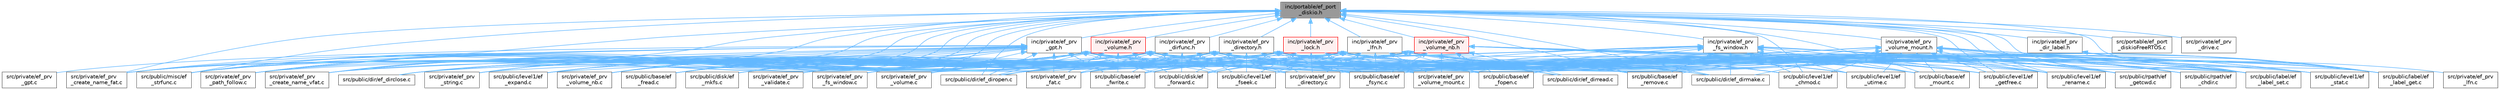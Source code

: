 digraph "inc/portable/ef_port_diskio.h"
{
 // LATEX_PDF_SIZE
  bgcolor="transparent";
  edge [fontname=Helvetica,fontsize=10,labelfontname=Helvetica,labelfontsize=10];
  node [fontname=Helvetica,fontsize=10,shape=box,height=0.2,width=0.4];
  Node1 [id="Node000001",label="inc/portable/ef_port\l_diskio.h",height=0.2,width=0.4,color="gray40", fillcolor="grey60", style="filled", fontcolor="black",tooltip="Header file for Low level disk interface."];
  Node1 -> Node2 [id="edge1_Node000001_Node000002",dir="back",color="steelblue1",style="solid",tooltip=" "];
  Node2 [id="Node000002",label="inc/private/ef_prv\l_dir_label.h",height=0.2,width=0.4,color="grey40", fillcolor="white", style="filled",URL="$ef__prv__dir__label_8h.html",tooltip="Private Header file for FAT directory functions."];
  Node2 -> Node3 [id="edge2_Node000002_Node000003",dir="back",color="steelblue1",style="solid",tooltip=" "];
  Node3 [id="Node000003",label="src/public/label/ef\l_label_get.c",height=0.2,width=0.4,color="grey40", fillcolor="white", style="filled",URL="$ef__label__get_8c.html",tooltip="Get Volume Label."];
  Node2 -> Node4 [id="edge3_Node000002_Node000004",dir="back",color="steelblue1",style="solid",tooltip=" "];
  Node4 [id="Node000004",label="src/public/label/ef\l_label_set.c",height=0.2,width=0.4,color="grey40", fillcolor="white", style="filled",URL="$ef__label__set_8c.html",tooltip="Set Volume Label."];
  Node1 -> Node5 [id="edge4_Node000001_Node000005",dir="back",color="steelblue1",style="solid",tooltip=" "];
  Node5 [id="Node000005",label="inc/private/ef_prv\l_directory.h",height=0.2,width=0.4,color="grey40", fillcolor="white", style="filled",URL="$ef__prv__directory_8h.html",tooltip="Private Header file for directory handling."];
  Node5 -> Node6 [id="edge5_Node000005_Node000006",dir="back",color="steelblue1",style="solid",tooltip=" "];
  Node6 [id="Node000006",label="src/private/ef_prv\l_create_name_fat.c",height=0.2,width=0.4,color="grey40", fillcolor="white", style="filled",URL="$ef__prv__create__name__fat_8c.html",tooltip="Code file for functions."];
  Node5 -> Node7 [id="edge6_Node000005_Node000007",dir="back",color="steelblue1",style="solid",tooltip=" "];
  Node7 [id="Node000007",label="src/private/ef_prv\l_create_name_vfat.c",height=0.2,width=0.4,color="grey40", fillcolor="white", style="filled",URL="$ef__prv__create__name__vfat_8c.html",tooltip="Code file for functions."];
  Node5 -> Node8 [id="edge7_Node000005_Node000008",dir="back",color="steelblue1",style="solid",tooltip=" "];
  Node8 [id="Node000008",label="src/private/ef_prv\l_directory.c",height=0.2,width=0.4,color="grey40", fillcolor="white", style="filled",URL="$ef__prv__directory_8c.html",tooltip="Code file for directory handling."];
  Node5 -> Node9 [id="edge8_Node000005_Node000009",dir="back",color="steelblue1",style="solid",tooltip=" "];
  Node9 [id="Node000009",label="src/private/ef_prv\l_fat.c",height=0.2,width=0.4,color="grey40", fillcolor="white", style="filled",URL="$ef__prv__fat_8c.html",tooltip="Code file for FAT functions."];
  Node5 -> Node10 [id="edge9_Node000005_Node000010",dir="back",color="steelblue1",style="solid",tooltip=" "];
  Node10 [id="Node000010",label="src/private/ef_prv\l_fs_window.c",height=0.2,width=0.4,color="grey40", fillcolor="white", style="filled",URL="$ef__prv__fs__window_8c.html",tooltip="FS window load or Store."];
  Node5 -> Node11 [id="edge10_Node000005_Node000011",dir="back",color="steelblue1",style="solid",tooltip=" "];
  Node11 [id="Node000011",label="src/private/ef_prv\l_path_follow.c",height=0.2,width=0.4,color="grey40", fillcolor="white", style="filled",URL="$ef__prv__path__follow_8c.html",tooltip="Code file for functions."];
  Node5 -> Node12 [id="edge11_Node000005_Node000012",dir="back",color="steelblue1",style="solid",tooltip=" "];
  Node12 [id="Node000012",label="src/private/ef_prv\l_string.c",height=0.2,width=0.4,color="grey40", fillcolor="white", style="filled",URL="$ef__prv__string_8c.html",tooltip="String functions."];
  Node5 -> Node13 [id="edge12_Node000005_Node000013",dir="back",color="steelblue1",style="solid",tooltip=" "];
  Node13 [id="Node000013",label="src/private/ef_prv\l_validate.c",height=0.2,width=0.4,color="grey40", fillcolor="white", style="filled",URL="$ef__prv__validate_8c.html",tooltip="Check if the file/directory object is valid and lock the filesystem if it is valid."];
  Node5 -> Node14 [id="edge13_Node000005_Node000014",dir="back",color="steelblue1",style="solid",tooltip=" "];
  Node14 [id="Node000014",label="src/private/ef_prv\l_volume.c",height=0.2,width=0.4,color="grey40", fillcolor="white", style="filled",URL="$ef__prv__volume_8c.html",tooltip="Private volume access variables and functions."];
  Node5 -> Node15 [id="edge14_Node000005_Node000015",dir="back",color="steelblue1",style="solid",tooltip=" "];
  Node15 [id="Node000015",label="src/private/ef_prv\l_volume_mount.c",height=0.2,width=0.4,color="grey40", fillcolor="white", style="filled",URL="$ef__prv__volume__mount_8c.html",tooltip="Private volume mounting functions."];
  Node5 -> Node16 [id="edge15_Node000005_Node000016",dir="back",color="steelblue1",style="solid",tooltip=" "];
  Node16 [id="Node000016",label="src/private/ef_prv\l_volume_nb.c",height=0.2,width=0.4,color="grey40", fillcolor="white", style="filled",URL="$ef__prv__volume__nb_8c.html",tooltip="Private volume number management."];
  Node5 -> Node17 [id="edge16_Node000005_Node000017",dir="back",color="steelblue1",style="solid",tooltip=" "];
  Node17 [id="Node000017",label="src/public/base/ef\l_fopen.c",height=0.2,width=0.4,color="grey40", fillcolor="white", style="filled",URL="$ef__fopen_8c.html",tooltip="Open or Create a File."];
  Node5 -> Node18 [id="edge17_Node000005_Node000018",dir="back",color="steelblue1",style="solid",tooltip=" "];
  Node18 [id="Node000018",label="src/public/base/ef\l_fread.c",height=0.2,width=0.4,color="grey40", fillcolor="white", style="filled",URL="$ef__fread_8c.html",tooltip="Read File."];
  Node5 -> Node19 [id="edge18_Node000005_Node000019",dir="back",color="steelblue1",style="solid",tooltip=" "];
  Node19 [id="Node000019",label="src/public/base/ef\l_fsync.c",height=0.2,width=0.4,color="grey40", fillcolor="white", style="filled",URL="$ef__fsync_8c.html",tooltip="Synchronize the File."];
  Node5 -> Node20 [id="edge19_Node000005_Node000020",dir="back",color="steelblue1",style="solid",tooltip=" "];
  Node20 [id="Node000020",label="src/public/base/ef\l_fwrite.c",height=0.2,width=0.4,color="grey40", fillcolor="white", style="filled",URL="$ef__fwrite_8c.html",tooltip="Write File."];
  Node5 -> Node21 [id="edge20_Node000005_Node000021",dir="back",color="steelblue1",style="solid",tooltip=" "];
  Node21 [id="Node000021",label="src/public/base/ef\l_mount.c",height=0.2,width=0.4,color="grey40", fillcolor="white", style="filled",URL="$ef__mount_8c.html",tooltip="Mount/Unmount a Logical Drive."];
  Node5 -> Node22 [id="edge21_Node000005_Node000022",dir="back",color="steelblue1",style="solid",tooltip=" "];
  Node22 [id="Node000022",label="src/public/base/ef\l_remove.c",height=0.2,width=0.4,color="grey40", fillcolor="white", style="filled",URL="$ef__remove_8c.html",tooltip="Delete a File/Directory."];
  Node5 -> Node23 [id="edge22_Node000005_Node000023",dir="back",color="steelblue1",style="solid",tooltip=" "];
  Node23 [id="Node000023",label="src/public/dir/ef_dirclose.c",height=0.2,width=0.4,color="grey40", fillcolor="white", style="filled",URL="$ef__dirclose_8c.html",tooltip="Close Directory."];
  Node5 -> Node24 [id="edge23_Node000005_Node000024",dir="back",color="steelblue1",style="solid",tooltip=" "];
  Node24 [id="Node000024",label="src/public/dir/ef_dirmake.c",height=0.2,width=0.4,color="grey40", fillcolor="white", style="filled",URL="$ef__dirmake_8c.html",tooltip="Create a Directory."];
  Node5 -> Node25 [id="edge24_Node000005_Node000025",dir="back",color="steelblue1",style="solid",tooltip=" "];
  Node25 [id="Node000025",label="src/public/dir/ef_diropen.c",height=0.2,width=0.4,color="grey40", fillcolor="white", style="filled",URL="$ef__diropen_8c.html",tooltip="Create a Directory Object."];
  Node5 -> Node26 [id="edge25_Node000005_Node000026",dir="back",color="steelblue1",style="solid",tooltip=" "];
  Node26 [id="Node000026",label="src/public/dir/ef_dirread.c",height=0.2,width=0.4,color="grey40", fillcolor="white", style="filled",URL="$ef__dirread_8c.html",tooltip="Read Directory Entries in Sequence."];
  Node5 -> Node27 [id="edge26_Node000005_Node000027",dir="back",color="steelblue1",style="solid",tooltip=" "];
  Node27 [id="Node000027",label="src/public/disk/ef\l_forward.c",height=0.2,width=0.4,color="grey40", fillcolor="white", style="filled",URL="$ef__forward_8c.html",tooltip="Forward Data to the Stream Directly."];
  Node5 -> Node28 [id="edge27_Node000005_Node000028",dir="back",color="steelblue1",style="solid",tooltip=" "];
  Node28 [id="Node000028",label="src/public/disk/ef\l_mkfs.c",height=0.2,width=0.4,color="grey40", fillcolor="white", style="filled",URL="$ef__mkfs_8c.html",tooltip="Create a FAT volume."];
  Node5 -> Node3 [id="edge28_Node000005_Node000003",dir="back",color="steelblue1",style="solid",tooltip=" "];
  Node5 -> Node4 [id="edge29_Node000005_Node000004",dir="back",color="steelblue1",style="solid",tooltip=" "];
  Node5 -> Node29 [id="edge30_Node000005_Node000029",dir="back",color="steelblue1",style="solid",tooltip=" "];
  Node29 [id="Node000029",label="src/public/level1/ef\l_chmod.c",height=0.2,width=0.4,color="grey40", fillcolor="white", style="filled",URL="$ef__chmod_8c.html",tooltip="Change Attributes."];
  Node5 -> Node30 [id="edge31_Node000005_Node000030",dir="back",color="steelblue1",style="solid",tooltip=" "];
  Node30 [id="Node000030",label="src/public/level1/ef\l_expand.c",height=0.2,width=0.4,color="grey40", fillcolor="white", style="filled",URL="$ef__expand_8c.html",tooltip="Allocate a Contiguous Blocks to the File."];
  Node5 -> Node31 [id="edge32_Node000005_Node000031",dir="back",color="steelblue1",style="solid",tooltip=" "];
  Node31 [id="Node000031",label="src/public/level1/ef\l_fseek.c",height=0.2,width=0.4,color="grey40", fillcolor="white", style="filled",URL="$ef__fseek_8c.html",tooltip="Seek File Read/Write Pointer."];
  Node5 -> Node32 [id="edge33_Node000005_Node000032",dir="back",color="steelblue1",style="solid",tooltip=" "];
  Node32 [id="Node000032",label="src/public/level1/ef\l_getfree.c",height=0.2,width=0.4,color="grey40", fillcolor="white", style="filled",URL="$ef__getfree_8c.html",tooltip="Get Number of Free Clusters."];
  Node5 -> Node33 [id="edge34_Node000005_Node000033",dir="back",color="steelblue1",style="solid",tooltip=" "];
  Node33 [id="Node000033",label="src/public/level1/ef\l_rename.c",height=0.2,width=0.4,color="grey40", fillcolor="white", style="filled",URL="$ef__rename_8c.html",tooltip="Rename a File/Directory."];
  Node5 -> Node34 [id="edge35_Node000005_Node000034",dir="back",color="steelblue1",style="solid",tooltip=" "];
  Node34 [id="Node000034",label="src/public/level1/ef\l_stat.c",height=0.2,width=0.4,color="grey40", fillcolor="white", style="filled",URL="$ef__stat_8c.html",tooltip="Get File Status."];
  Node5 -> Node35 [id="edge36_Node000005_Node000035",dir="back",color="steelblue1",style="solid",tooltip=" "];
  Node35 [id="Node000035",label="src/public/level1/ef\l_utime.c",height=0.2,width=0.4,color="grey40", fillcolor="white", style="filled",URL="$ef__utime_8c.html",tooltip="Change Timestamp."];
  Node5 -> Node36 [id="edge37_Node000005_Node000036",dir="back",color="steelblue1",style="solid",tooltip=" "];
  Node36 [id="Node000036",label="src/public/misc/ef\l_strfunc.c",height=0.2,width=0.4,color="grey40", fillcolor="white", style="filled",URL="$ef__strfunc_8c.html",tooltip="String function."];
  Node5 -> Node37 [id="edge38_Node000005_Node000037",dir="back",color="steelblue1",style="solid",tooltip=" "];
  Node37 [id="Node000037",label="src/public/rpath/ef\l_chdir.c",height=0.2,width=0.4,color="grey40", fillcolor="white", style="filled",URL="$ef__chdir_8c.html",tooltip="Change directory."];
  Node5 -> Node38 [id="edge39_Node000005_Node000038",dir="back",color="steelblue1",style="solid",tooltip=" "];
  Node38 [id="Node000038",label="src/public/rpath/ef\l_getcwd.c",height=0.2,width=0.4,color="grey40", fillcolor="white", style="filled",URL="$ef__getcwd_8c.html",tooltip="Get current working directory."];
  Node1 -> Node39 [id="edge40_Node000001_Node000039",dir="back",color="steelblue1",style="solid",tooltip=" "];
  Node39 [id="Node000039",label="inc/private/ef_prv\l_dirfunc.h",height=0.2,width=0.4,color="grey40", fillcolor="white", style="filled",URL="$ef__prv__dirfunc_8h_source.html",tooltip=" "];
  Node39 -> Node6 [id="edge41_Node000039_Node000006",dir="back",color="steelblue1",style="solid",tooltip=" "];
  Node39 -> Node7 [id="edge42_Node000039_Node000007",dir="back",color="steelblue1",style="solid",tooltip=" "];
  Node39 -> Node8 [id="edge43_Node000039_Node000008",dir="back",color="steelblue1",style="solid",tooltip=" "];
  Node39 -> Node9 [id="edge44_Node000039_Node000009",dir="back",color="steelblue1",style="solid",tooltip=" "];
  Node39 -> Node10 [id="edge45_Node000039_Node000010",dir="back",color="steelblue1",style="solid",tooltip=" "];
  Node39 -> Node11 [id="edge46_Node000039_Node000011",dir="back",color="steelblue1",style="solid",tooltip=" "];
  Node39 -> Node12 [id="edge47_Node000039_Node000012",dir="back",color="steelblue1",style="solid",tooltip=" "];
  Node39 -> Node13 [id="edge48_Node000039_Node000013",dir="back",color="steelblue1",style="solid",tooltip=" "];
  Node39 -> Node14 [id="edge49_Node000039_Node000014",dir="back",color="steelblue1",style="solid",tooltip=" "];
  Node39 -> Node15 [id="edge50_Node000039_Node000015",dir="back",color="steelblue1",style="solid",tooltip=" "];
  Node39 -> Node16 [id="edge51_Node000039_Node000016",dir="back",color="steelblue1",style="solid",tooltip=" "];
  Node39 -> Node17 [id="edge52_Node000039_Node000017",dir="back",color="steelblue1",style="solid",tooltip=" "];
  Node39 -> Node18 [id="edge53_Node000039_Node000018",dir="back",color="steelblue1",style="solid",tooltip=" "];
  Node39 -> Node19 [id="edge54_Node000039_Node000019",dir="back",color="steelblue1",style="solid",tooltip=" "];
  Node39 -> Node20 [id="edge55_Node000039_Node000020",dir="back",color="steelblue1",style="solid",tooltip=" "];
  Node39 -> Node21 [id="edge56_Node000039_Node000021",dir="back",color="steelblue1",style="solid",tooltip=" "];
  Node39 -> Node22 [id="edge57_Node000039_Node000022",dir="back",color="steelblue1",style="solid",tooltip=" "];
  Node39 -> Node23 [id="edge58_Node000039_Node000023",dir="back",color="steelblue1",style="solid",tooltip=" "];
  Node39 -> Node24 [id="edge59_Node000039_Node000024",dir="back",color="steelblue1",style="solid",tooltip=" "];
  Node39 -> Node25 [id="edge60_Node000039_Node000025",dir="back",color="steelblue1",style="solid",tooltip=" "];
  Node39 -> Node26 [id="edge61_Node000039_Node000026",dir="back",color="steelblue1",style="solid",tooltip=" "];
  Node39 -> Node27 [id="edge62_Node000039_Node000027",dir="back",color="steelblue1",style="solid",tooltip=" "];
  Node39 -> Node28 [id="edge63_Node000039_Node000028",dir="back",color="steelblue1",style="solid",tooltip=" "];
  Node39 -> Node3 [id="edge64_Node000039_Node000003",dir="back",color="steelblue1",style="solid",tooltip=" "];
  Node39 -> Node4 [id="edge65_Node000039_Node000004",dir="back",color="steelblue1",style="solid",tooltip=" "];
  Node39 -> Node29 [id="edge66_Node000039_Node000029",dir="back",color="steelblue1",style="solid",tooltip=" "];
  Node39 -> Node30 [id="edge67_Node000039_Node000030",dir="back",color="steelblue1",style="solid",tooltip=" "];
  Node39 -> Node31 [id="edge68_Node000039_Node000031",dir="back",color="steelblue1",style="solid",tooltip=" "];
  Node39 -> Node32 [id="edge69_Node000039_Node000032",dir="back",color="steelblue1",style="solid",tooltip=" "];
  Node39 -> Node33 [id="edge70_Node000039_Node000033",dir="back",color="steelblue1",style="solid",tooltip=" "];
  Node39 -> Node35 [id="edge71_Node000039_Node000035",dir="back",color="steelblue1",style="solid",tooltip=" "];
  Node39 -> Node36 [id="edge72_Node000039_Node000036",dir="back",color="steelblue1",style="solid",tooltip=" "];
  Node39 -> Node38 [id="edge73_Node000039_Node000038",dir="back",color="steelblue1",style="solid",tooltip=" "];
  Node1 -> Node40 [id="edge74_Node000001_Node000040",dir="back",color="steelblue1",style="solid",tooltip=" "];
  Node40 [id="Node000040",label="inc/private/ef_prv\l_fs_window.h",height=0.2,width=0.4,color="grey40", fillcolor="white", style="filled",URL="$ef__prv__fs__window_8h.html",tooltip="Private disk access window in the filesystem object."];
  Node40 -> Node8 [id="edge75_Node000040_Node000008",dir="back",color="steelblue1",style="solid",tooltip=" "];
  Node40 -> Node9 [id="edge76_Node000040_Node000009",dir="back",color="steelblue1",style="solid",tooltip=" "];
  Node40 -> Node14 [id="edge77_Node000040_Node000014",dir="back",color="steelblue1",style="solid",tooltip=" "];
  Node40 -> Node15 [id="edge78_Node000040_Node000015",dir="back",color="steelblue1",style="solid",tooltip=" "];
  Node40 -> Node17 [id="edge79_Node000040_Node000017",dir="back",color="steelblue1",style="solid",tooltip=" "];
  Node40 -> Node19 [id="edge80_Node000040_Node000019",dir="back",color="steelblue1",style="solid",tooltip=" "];
  Node40 -> Node21 [id="edge81_Node000040_Node000021",dir="back",color="steelblue1",style="solid",tooltip=" "];
  Node40 -> Node22 [id="edge82_Node000040_Node000022",dir="back",color="steelblue1",style="solid",tooltip=" "];
  Node40 -> Node24 [id="edge83_Node000040_Node000024",dir="back",color="steelblue1",style="solid",tooltip=" "];
  Node40 -> Node3 [id="edge84_Node000040_Node000003",dir="back",color="steelblue1",style="solid",tooltip=" "];
  Node40 -> Node4 [id="edge85_Node000040_Node000004",dir="back",color="steelblue1",style="solid",tooltip=" "];
  Node40 -> Node29 [id="edge86_Node000040_Node000029",dir="back",color="steelblue1",style="solid",tooltip=" "];
  Node40 -> Node32 [id="edge87_Node000040_Node000032",dir="back",color="steelblue1",style="solid",tooltip=" "];
  Node40 -> Node33 [id="edge88_Node000040_Node000033",dir="back",color="steelblue1",style="solid",tooltip=" "];
  Node40 -> Node35 [id="edge89_Node000040_Node000035",dir="back",color="steelblue1",style="solid",tooltip=" "];
  Node40 -> Node38 [id="edge90_Node000040_Node000038",dir="back",color="steelblue1",style="solid",tooltip=" "];
  Node1 -> Node41 [id="edge91_Node000001_Node000041",dir="back",color="steelblue1",style="solid",tooltip=" "];
  Node41 [id="Node000041",label="inc/private/ef_prv\l_gpt.h",height=0.2,width=0.4,color="grey40", fillcolor="white", style="filled",URL="$ef__prv__gpt_8h.html",tooltip="Private GPT support function."];
  Node41 -> Node6 [id="edge92_Node000041_Node000006",dir="back",color="steelblue1",style="solid",tooltip=" "];
  Node41 -> Node7 [id="edge93_Node000041_Node000007",dir="back",color="steelblue1",style="solid",tooltip=" "];
  Node41 -> Node8 [id="edge94_Node000041_Node000008",dir="back",color="steelblue1",style="solid",tooltip=" "];
  Node41 -> Node9 [id="edge95_Node000041_Node000009",dir="back",color="steelblue1",style="solid",tooltip=" "];
  Node41 -> Node10 [id="edge96_Node000041_Node000010",dir="back",color="steelblue1",style="solid",tooltip=" "];
  Node41 -> Node42 [id="edge97_Node000041_Node000042",dir="back",color="steelblue1",style="solid",tooltip=" "];
  Node42 [id="Node000042",label="src/private/ef_prv\l_gpt.c",height=0.2,width=0.4,color="grey40", fillcolor="white", style="filled",URL="$ef__prv__gpt_8c.html",tooltip="GPT support functions."];
  Node41 -> Node11 [id="edge98_Node000041_Node000011",dir="back",color="steelblue1",style="solid",tooltip=" "];
  Node41 -> Node12 [id="edge99_Node000041_Node000012",dir="back",color="steelblue1",style="solid",tooltip=" "];
  Node41 -> Node13 [id="edge100_Node000041_Node000013",dir="back",color="steelblue1",style="solid",tooltip=" "];
  Node41 -> Node14 [id="edge101_Node000041_Node000014",dir="back",color="steelblue1",style="solid",tooltip=" "];
  Node41 -> Node15 [id="edge102_Node000041_Node000015",dir="back",color="steelblue1",style="solid",tooltip=" "];
  Node41 -> Node16 [id="edge103_Node000041_Node000016",dir="back",color="steelblue1",style="solid",tooltip=" "];
  Node41 -> Node17 [id="edge104_Node000041_Node000017",dir="back",color="steelblue1",style="solid",tooltip=" "];
  Node41 -> Node18 [id="edge105_Node000041_Node000018",dir="back",color="steelblue1",style="solid",tooltip=" "];
  Node41 -> Node19 [id="edge106_Node000041_Node000019",dir="back",color="steelblue1",style="solid",tooltip=" "];
  Node41 -> Node20 [id="edge107_Node000041_Node000020",dir="back",color="steelblue1",style="solid",tooltip=" "];
  Node41 -> Node21 [id="edge108_Node000041_Node000021",dir="back",color="steelblue1",style="solid",tooltip=" "];
  Node41 -> Node22 [id="edge109_Node000041_Node000022",dir="back",color="steelblue1",style="solid",tooltip=" "];
  Node41 -> Node23 [id="edge110_Node000041_Node000023",dir="back",color="steelblue1",style="solid",tooltip=" "];
  Node41 -> Node24 [id="edge111_Node000041_Node000024",dir="back",color="steelblue1",style="solid",tooltip=" "];
  Node41 -> Node25 [id="edge112_Node000041_Node000025",dir="back",color="steelblue1",style="solid",tooltip=" "];
  Node41 -> Node27 [id="edge113_Node000041_Node000027",dir="back",color="steelblue1",style="solid",tooltip=" "];
  Node41 -> Node28 [id="edge114_Node000041_Node000028",dir="back",color="steelblue1",style="solid",tooltip=" "];
  Node41 -> Node3 [id="edge115_Node000041_Node000003",dir="back",color="steelblue1",style="solid",tooltip=" "];
  Node41 -> Node4 [id="edge116_Node000041_Node000004",dir="back",color="steelblue1",style="solid",tooltip=" "];
  Node41 -> Node29 [id="edge117_Node000041_Node000029",dir="back",color="steelblue1",style="solid",tooltip=" "];
  Node41 -> Node30 [id="edge118_Node000041_Node000030",dir="back",color="steelblue1",style="solid",tooltip=" "];
  Node41 -> Node31 [id="edge119_Node000041_Node000031",dir="back",color="steelblue1",style="solid",tooltip=" "];
  Node41 -> Node32 [id="edge120_Node000041_Node000032",dir="back",color="steelblue1",style="solid",tooltip=" "];
  Node41 -> Node33 [id="edge121_Node000041_Node000033",dir="back",color="steelblue1",style="solid",tooltip=" "];
  Node41 -> Node36 [id="edge122_Node000041_Node000036",dir="back",color="steelblue1",style="solid",tooltip=" "];
  Node41 -> Node38 [id="edge123_Node000041_Node000038",dir="back",color="steelblue1",style="solid",tooltip=" "];
  Node1 -> Node43 [id="edge124_Node000001_Node000043",dir="back",color="steelblue1",style="solid",tooltip=" "];
  Node43 [id="Node000043",label="inc/private/ef_prv\l_lfn.h",height=0.2,width=0.4,color="grey40", fillcolor="white", style="filled",URL="$ef__prv__lfn_8h.html",tooltip="Private header for Long File Name support."];
  Node43 -> Node6 [id="edge125_Node000043_Node000006",dir="back",color="steelblue1",style="solid",tooltip=" "];
  Node43 -> Node7 [id="edge126_Node000043_Node000007",dir="back",color="steelblue1",style="solid",tooltip=" "];
  Node43 -> Node8 [id="edge127_Node000043_Node000008",dir="back",color="steelblue1",style="solid",tooltip=" "];
  Node43 -> Node9 [id="edge128_Node000043_Node000009",dir="back",color="steelblue1",style="solid",tooltip=" "];
  Node43 -> Node10 [id="edge129_Node000043_Node000010",dir="back",color="steelblue1",style="solid",tooltip=" "];
  Node43 -> Node44 [id="edge130_Node000043_Node000044",dir="back",color="steelblue1",style="solid",tooltip=" "];
  Node44 [id="Node000044",label="src/private/ef_prv\l_lfn.c",height=0.2,width=0.4,color="grey40", fillcolor="white", style="filled",URL="$ef__prv__lfn_8c.html",tooltip="Code file for functions."];
  Node43 -> Node11 [id="edge131_Node000043_Node000011",dir="back",color="steelblue1",style="solid",tooltip=" "];
  Node43 -> Node12 [id="edge132_Node000043_Node000012",dir="back",color="steelblue1",style="solid",tooltip=" "];
  Node43 -> Node13 [id="edge133_Node000043_Node000013",dir="back",color="steelblue1",style="solid",tooltip=" "];
  Node43 -> Node14 [id="edge134_Node000043_Node000014",dir="back",color="steelblue1",style="solid",tooltip=" "];
  Node43 -> Node15 [id="edge135_Node000043_Node000015",dir="back",color="steelblue1",style="solid",tooltip=" "];
  Node43 -> Node16 [id="edge136_Node000043_Node000016",dir="back",color="steelblue1",style="solid",tooltip=" "];
  Node43 -> Node17 [id="edge137_Node000043_Node000017",dir="back",color="steelblue1",style="solid",tooltip=" "];
  Node43 -> Node18 [id="edge138_Node000043_Node000018",dir="back",color="steelblue1",style="solid",tooltip=" "];
  Node43 -> Node19 [id="edge139_Node000043_Node000019",dir="back",color="steelblue1",style="solid",tooltip=" "];
  Node43 -> Node20 [id="edge140_Node000043_Node000020",dir="back",color="steelblue1",style="solid",tooltip=" "];
  Node43 -> Node21 [id="edge141_Node000043_Node000021",dir="back",color="steelblue1",style="solid",tooltip=" "];
  Node43 -> Node22 [id="edge142_Node000043_Node000022",dir="back",color="steelblue1",style="solid",tooltip=" "];
  Node43 -> Node23 [id="edge143_Node000043_Node000023",dir="back",color="steelblue1",style="solid",tooltip=" "];
  Node43 -> Node24 [id="edge144_Node000043_Node000024",dir="back",color="steelblue1",style="solid",tooltip=" "];
  Node43 -> Node25 [id="edge145_Node000043_Node000025",dir="back",color="steelblue1",style="solid",tooltip=" "];
  Node43 -> Node26 [id="edge146_Node000043_Node000026",dir="back",color="steelblue1",style="solid",tooltip=" "];
  Node43 -> Node27 [id="edge147_Node000043_Node000027",dir="back",color="steelblue1",style="solid",tooltip=" "];
  Node43 -> Node28 [id="edge148_Node000043_Node000028",dir="back",color="steelblue1",style="solid",tooltip=" "];
  Node43 -> Node3 [id="edge149_Node000043_Node000003",dir="back",color="steelblue1",style="solid",tooltip=" "];
  Node43 -> Node4 [id="edge150_Node000043_Node000004",dir="back",color="steelblue1",style="solid",tooltip=" "];
  Node43 -> Node29 [id="edge151_Node000043_Node000029",dir="back",color="steelblue1",style="solid",tooltip=" "];
  Node43 -> Node30 [id="edge152_Node000043_Node000030",dir="back",color="steelblue1",style="solid",tooltip=" "];
  Node43 -> Node31 [id="edge153_Node000043_Node000031",dir="back",color="steelblue1",style="solid",tooltip=" "];
  Node43 -> Node32 [id="edge154_Node000043_Node000032",dir="back",color="steelblue1",style="solid",tooltip=" "];
  Node43 -> Node33 [id="edge155_Node000043_Node000033",dir="back",color="steelblue1",style="solid",tooltip=" "];
  Node43 -> Node34 [id="edge156_Node000043_Node000034",dir="back",color="steelblue1",style="solid",tooltip=" "];
  Node43 -> Node35 [id="edge157_Node000043_Node000035",dir="back",color="steelblue1",style="solid",tooltip=" "];
  Node43 -> Node36 [id="edge158_Node000043_Node000036",dir="back",color="steelblue1",style="solid",tooltip=" "];
  Node43 -> Node37 [id="edge159_Node000043_Node000037",dir="back",color="steelblue1",style="solid",tooltip=" "];
  Node43 -> Node38 [id="edge160_Node000043_Node000038",dir="back",color="steelblue1",style="solid",tooltip=" "];
  Node1 -> Node45 [id="edge161_Node000001_Node000045",dir="back",color="steelblue1",style="solid",tooltip=" "];
  Node45 [id="Node000045",label="inc/private/ef_prv\l_lock.h",height=0.2,width=0.4,color="red", fillcolor="#FFF0F0", style="filled",URL="$ef__prv__lock_8h.html",tooltip="Private Header file for access control to the volume."];
  Node45 -> Node6 [id="edge162_Node000045_Node000006",dir="back",color="steelblue1",style="solid",tooltip=" "];
  Node45 -> Node7 [id="edge163_Node000045_Node000007",dir="back",color="steelblue1",style="solid",tooltip=" "];
  Node45 -> Node8 [id="edge164_Node000045_Node000008",dir="back",color="steelblue1",style="solid",tooltip=" "];
  Node45 -> Node10 [id="edge165_Node000045_Node000010",dir="back",color="steelblue1",style="solid",tooltip=" "];
  Node45 -> Node11 [id="edge166_Node000045_Node000011",dir="back",color="steelblue1",style="solid",tooltip=" "];
  Node45 -> Node12 [id="edge167_Node000045_Node000012",dir="back",color="steelblue1",style="solid",tooltip=" "];
  Node45 -> Node13 [id="edge168_Node000045_Node000013",dir="back",color="steelblue1",style="solid",tooltip=" "];
  Node45 -> Node14 [id="edge169_Node000045_Node000014",dir="back",color="steelblue1",style="solid",tooltip=" "];
  Node45 -> Node15 [id="edge170_Node000045_Node000015",dir="back",color="steelblue1",style="solid",tooltip=" "];
  Node45 -> Node16 [id="edge171_Node000045_Node000016",dir="back",color="steelblue1",style="solid",tooltip=" "];
  Node45 -> Node17 [id="edge172_Node000045_Node000017",dir="back",color="steelblue1",style="solid",tooltip=" "];
  Node45 -> Node18 [id="edge173_Node000045_Node000018",dir="back",color="steelblue1",style="solid",tooltip=" "];
  Node45 -> Node19 [id="edge174_Node000045_Node000019",dir="back",color="steelblue1",style="solid",tooltip=" "];
  Node45 -> Node20 [id="edge175_Node000045_Node000020",dir="back",color="steelblue1",style="solid",tooltip=" "];
  Node45 -> Node21 [id="edge176_Node000045_Node000021",dir="back",color="steelblue1",style="solid",tooltip=" "];
  Node45 -> Node22 [id="edge177_Node000045_Node000022",dir="back",color="steelblue1",style="solid",tooltip=" "];
  Node45 -> Node23 [id="edge178_Node000045_Node000023",dir="back",color="steelblue1",style="solid",tooltip=" "];
  Node45 -> Node24 [id="edge179_Node000045_Node000024",dir="back",color="steelblue1",style="solid",tooltip=" "];
  Node45 -> Node25 [id="edge180_Node000045_Node000025",dir="back",color="steelblue1",style="solid",tooltip=" "];
  Node45 -> Node26 [id="edge181_Node000045_Node000026",dir="back",color="steelblue1",style="solid",tooltip=" "];
  Node45 -> Node27 [id="edge182_Node000045_Node000027",dir="back",color="steelblue1",style="solid",tooltip=" "];
  Node45 -> Node28 [id="edge183_Node000045_Node000028",dir="back",color="steelblue1",style="solid",tooltip=" "];
  Node45 -> Node3 [id="edge184_Node000045_Node000003",dir="back",color="steelblue1",style="solid",tooltip=" "];
  Node45 -> Node4 [id="edge185_Node000045_Node000004",dir="back",color="steelblue1",style="solid",tooltip=" "];
  Node45 -> Node29 [id="edge186_Node000045_Node000029",dir="back",color="steelblue1",style="solid",tooltip=" "];
  Node45 -> Node30 [id="edge187_Node000045_Node000030",dir="back",color="steelblue1",style="solid",tooltip=" "];
  Node45 -> Node31 [id="edge188_Node000045_Node000031",dir="back",color="steelblue1",style="solid",tooltip=" "];
  Node45 -> Node32 [id="edge189_Node000045_Node000032",dir="back",color="steelblue1",style="solid",tooltip=" "];
  Node45 -> Node33 [id="edge190_Node000045_Node000033",dir="back",color="steelblue1",style="solid",tooltip=" "];
  Node45 -> Node34 [id="edge191_Node000045_Node000034",dir="back",color="steelblue1",style="solid",tooltip=" "];
  Node45 -> Node35 [id="edge192_Node000045_Node000035",dir="back",color="steelblue1",style="solid",tooltip=" "];
  Node45 -> Node36 [id="edge193_Node000045_Node000036",dir="back",color="steelblue1",style="solid",tooltip=" "];
  Node45 -> Node37 [id="edge194_Node000045_Node000037",dir="back",color="steelblue1",style="solid",tooltip=" "];
  Node45 -> Node38 [id="edge195_Node000045_Node000038",dir="back",color="steelblue1",style="solid",tooltip=" "];
  Node1 -> Node48 [id="edge196_Node000001_Node000048",dir="back",color="steelblue1",style="solid",tooltip=" "];
  Node48 [id="Node000048",label="inc/private/ef_prv\l_volume.h",height=0.2,width=0.4,color="red", fillcolor="#FFF0F0", style="filled",URL="$ef__prv__volume_8h.html",tooltip="Private volume access management."];
  Node48 -> Node6 [id="edge197_Node000048_Node000006",dir="back",color="steelblue1",style="solid",tooltip=" "];
  Node48 -> Node7 [id="edge198_Node000048_Node000007",dir="back",color="steelblue1",style="solid",tooltip=" "];
  Node48 -> Node8 [id="edge199_Node000048_Node000008",dir="back",color="steelblue1",style="solid",tooltip=" "];
  Node48 -> Node9 [id="edge200_Node000048_Node000009",dir="back",color="steelblue1",style="solid",tooltip=" "];
  Node48 -> Node10 [id="edge201_Node000048_Node000010",dir="back",color="steelblue1",style="solid",tooltip=" "];
  Node48 -> Node11 [id="edge202_Node000048_Node000011",dir="back",color="steelblue1",style="solid",tooltip=" "];
  Node48 -> Node12 [id="edge203_Node000048_Node000012",dir="back",color="steelblue1",style="solid",tooltip=" "];
  Node48 -> Node13 [id="edge204_Node000048_Node000013",dir="back",color="steelblue1",style="solid",tooltip=" "];
  Node48 -> Node14 [id="edge205_Node000048_Node000014",dir="back",color="steelblue1",style="solid",tooltip=" "];
  Node48 -> Node15 [id="edge206_Node000048_Node000015",dir="back",color="steelblue1",style="solid",tooltip=" "];
  Node48 -> Node16 [id="edge207_Node000048_Node000016",dir="back",color="steelblue1",style="solid",tooltip=" "];
  Node48 -> Node17 [id="edge208_Node000048_Node000017",dir="back",color="steelblue1",style="solid",tooltip=" "];
  Node48 -> Node18 [id="edge209_Node000048_Node000018",dir="back",color="steelblue1",style="solid",tooltip=" "];
  Node48 -> Node19 [id="edge210_Node000048_Node000019",dir="back",color="steelblue1",style="solid",tooltip=" "];
  Node48 -> Node20 [id="edge211_Node000048_Node000020",dir="back",color="steelblue1",style="solid",tooltip=" "];
  Node48 -> Node21 [id="edge212_Node000048_Node000021",dir="back",color="steelblue1",style="solid",tooltip=" "];
  Node48 -> Node22 [id="edge213_Node000048_Node000022",dir="back",color="steelblue1",style="solid",tooltip=" "];
  Node48 -> Node23 [id="edge214_Node000048_Node000023",dir="back",color="steelblue1",style="solid",tooltip=" "];
  Node48 -> Node24 [id="edge215_Node000048_Node000024",dir="back",color="steelblue1",style="solid",tooltip=" "];
  Node48 -> Node25 [id="edge216_Node000048_Node000025",dir="back",color="steelblue1",style="solid",tooltip=" "];
  Node48 -> Node27 [id="edge217_Node000048_Node000027",dir="back",color="steelblue1",style="solid",tooltip=" "];
  Node48 -> Node28 [id="edge218_Node000048_Node000028",dir="back",color="steelblue1",style="solid",tooltip=" "];
  Node48 -> Node3 [id="edge219_Node000048_Node000003",dir="back",color="steelblue1",style="solid",tooltip=" "];
  Node48 -> Node4 [id="edge220_Node000048_Node000004",dir="back",color="steelblue1",style="solid",tooltip=" "];
  Node48 -> Node29 [id="edge221_Node000048_Node000029",dir="back",color="steelblue1",style="solid",tooltip=" "];
  Node48 -> Node30 [id="edge222_Node000048_Node000030",dir="back",color="steelblue1",style="solid",tooltip=" "];
  Node48 -> Node31 [id="edge223_Node000048_Node000031",dir="back",color="steelblue1",style="solid",tooltip=" "];
  Node48 -> Node32 [id="edge224_Node000048_Node000032",dir="back",color="steelblue1",style="solid",tooltip=" "];
  Node48 -> Node33 [id="edge225_Node000048_Node000033",dir="back",color="steelblue1",style="solid",tooltip=" "];
  Node48 -> Node35 [id="edge226_Node000048_Node000035",dir="back",color="steelblue1",style="solid",tooltip=" "];
  Node48 -> Node36 [id="edge227_Node000048_Node000036",dir="back",color="steelblue1",style="solid",tooltip=" "];
  Node48 -> Node38 [id="edge228_Node000048_Node000038",dir="back",color="steelblue1",style="solid",tooltip=" "];
  Node1 -> Node50 [id="edge229_Node000001_Node000050",dir="back",color="steelblue1",style="solid",tooltip=" "];
  Node50 [id="Node000050",label="inc/private/ef_prv\l_volume_mount.h",height=0.2,width=0.4,color="grey40", fillcolor="white", style="filled",URL="$ef__prv__volume__mount_8h.html",tooltip="Private volume mounting."];
  Node50 -> Node17 [id="edge230_Node000050_Node000017",dir="back",color="steelblue1",style="solid",tooltip=" "];
  Node50 -> Node21 [id="edge231_Node000050_Node000021",dir="back",color="steelblue1",style="solid",tooltip=" "];
  Node50 -> Node22 [id="edge232_Node000050_Node000022",dir="back",color="steelblue1",style="solid",tooltip=" "];
  Node50 -> Node24 [id="edge233_Node000050_Node000024",dir="back",color="steelblue1",style="solid",tooltip=" "];
  Node50 -> Node25 [id="edge234_Node000050_Node000025",dir="back",color="steelblue1",style="solid",tooltip=" "];
  Node50 -> Node3 [id="edge235_Node000050_Node000003",dir="back",color="steelblue1",style="solid",tooltip=" "];
  Node50 -> Node4 [id="edge236_Node000050_Node000004",dir="back",color="steelblue1",style="solid",tooltip=" "];
  Node50 -> Node29 [id="edge237_Node000050_Node000029",dir="back",color="steelblue1",style="solid",tooltip=" "];
  Node50 -> Node32 [id="edge238_Node000050_Node000032",dir="back",color="steelblue1",style="solid",tooltip=" "];
  Node50 -> Node33 [id="edge239_Node000050_Node000033",dir="back",color="steelblue1",style="solid",tooltip=" "];
  Node50 -> Node34 [id="edge240_Node000050_Node000034",dir="back",color="steelblue1",style="solid",tooltip=" "];
  Node50 -> Node35 [id="edge241_Node000050_Node000035",dir="back",color="steelblue1",style="solid",tooltip=" "];
  Node50 -> Node37 [id="edge242_Node000050_Node000037",dir="back",color="steelblue1",style="solid",tooltip=" "];
  Node50 -> Node38 [id="edge243_Node000050_Node000038",dir="back",color="steelblue1",style="solid",tooltip=" "];
  Node1 -> Node51 [id="edge244_Node000001_Node000051",dir="back",color="steelblue1",style="solid",tooltip=" "];
  Node51 [id="Node000051",label="inc/private/ef_prv\l_volume_nb.h",height=0.2,width=0.4,color="red", fillcolor="#FFF0F0", style="filled",URL="$ef__prv__volume__nb_8h.html",tooltip="Private volume numbering."];
  Node51 -> Node15 [id="edge245_Node000051_Node000015",dir="back",color="steelblue1",style="solid",tooltip=" "];
  Node51 -> Node16 [id="edge246_Node000051_Node000016",dir="back",color="steelblue1",style="solid",tooltip=" "];
  Node51 -> Node17 [id="edge247_Node000051_Node000017",dir="back",color="steelblue1",style="solid",tooltip=" "];
  Node51 -> Node18 [id="edge248_Node000051_Node000018",dir="back",color="steelblue1",style="solid",tooltip=" "];
  Node51 -> Node19 [id="edge249_Node000051_Node000019",dir="back",color="steelblue1",style="solid",tooltip=" "];
  Node51 -> Node20 [id="edge250_Node000051_Node000020",dir="back",color="steelblue1",style="solid",tooltip=" "];
  Node51 -> Node21 [id="edge251_Node000051_Node000021",dir="back",color="steelblue1",style="solid",tooltip=" "];
  Node51 -> Node26 [id="edge252_Node000051_Node000026",dir="back",color="steelblue1",style="solid",tooltip=" "];
  Node51 -> Node27 [id="edge253_Node000051_Node000027",dir="back",color="steelblue1",style="solid",tooltip=" "];
  Node51 -> Node28 [id="edge254_Node000051_Node000028",dir="back",color="steelblue1",style="solid",tooltip=" "];
  Node51 -> Node3 [id="edge255_Node000051_Node000003",dir="back",color="steelblue1",style="solid",tooltip=" "];
  Node51 -> Node4 [id="edge256_Node000051_Node000004",dir="back",color="steelblue1",style="solid",tooltip=" "];
  Node51 -> Node31 [id="edge257_Node000051_Node000031",dir="back",color="steelblue1",style="solid",tooltip=" "];
  Node51 -> Node32 [id="edge258_Node000051_Node000032",dir="back",color="steelblue1",style="solid",tooltip=" "];
  Node51 -> Node33 [id="edge259_Node000051_Node000033",dir="back",color="steelblue1",style="solid",tooltip=" "];
  Node51 -> Node38 [id="edge260_Node000051_Node000038",dir="back",color="steelblue1",style="solid",tooltip=" "];
  Node1 -> Node53 [id="edge261_Node000001_Node000053",dir="back",color="steelblue1",style="solid",tooltip=" "];
  Node53 [id="Node000053",label="src/portable/ef_port\l_diskioFreeRTOS.c",height=0.2,width=0.4,color="grey40", fillcolor="white", style="filled",URL="$ef__port__diskio_free_r_t_o_s_8c.html",tooltip="Code file for Low level disk interface."];
  Node1 -> Node6 [id="edge262_Node000001_Node000006",dir="back",color="steelblue1",style="solid",tooltip=" "];
  Node1 -> Node7 [id="edge263_Node000001_Node000007",dir="back",color="steelblue1",style="solid",tooltip=" "];
  Node1 -> Node54 [id="edge264_Node000001_Node000054",dir="back",color="steelblue1",style="solid",tooltip=" "];
  Node54 [id="Node000054",label="src/private/ef_prv\l_drive.c",height=0.2,width=0.4,color="grey40", fillcolor="white", style="filled",URL="$ef__prv__drive_8c.html",tooltip="Code file for Low level disk interface."];
  Node1 -> Node11 [id="edge265_Node000001_Node000011",dir="back",color="steelblue1",style="solid",tooltip=" "];
  Node1 -> Node12 [id="edge266_Node000001_Node000012",dir="back",color="steelblue1",style="solid",tooltip=" "];
  Node1 -> Node14 [id="edge267_Node000001_Node000014",dir="back",color="steelblue1",style="solid",tooltip=" "];
  Node1 -> Node16 [id="edge268_Node000001_Node000016",dir="back",color="steelblue1",style="solid",tooltip=" "];
  Node1 -> Node18 [id="edge269_Node000001_Node000018",dir="back",color="steelblue1",style="solid",tooltip=" "];
  Node1 -> Node21 [id="edge270_Node000001_Node000021",dir="back",color="steelblue1",style="solid",tooltip=" "];
  Node1 -> Node22 [id="edge271_Node000001_Node000022",dir="back",color="steelblue1",style="solid",tooltip=" "];
  Node1 -> Node23 [id="edge272_Node000001_Node000023",dir="back",color="steelblue1",style="solid",tooltip=" "];
  Node1 -> Node24 [id="edge273_Node000001_Node000024",dir="back",color="steelblue1",style="solid",tooltip=" "];
  Node1 -> Node25 [id="edge274_Node000001_Node000025",dir="back",color="steelblue1",style="solid",tooltip=" "];
  Node1 -> Node28 [id="edge275_Node000001_Node000028",dir="back",color="steelblue1",style="solid",tooltip=" "];
  Node1 -> Node3 [id="edge276_Node000001_Node000003",dir="back",color="steelblue1",style="solid",tooltip=" "];
  Node1 -> Node4 [id="edge277_Node000001_Node000004",dir="back",color="steelblue1",style="solid",tooltip=" "];
  Node1 -> Node29 [id="edge278_Node000001_Node000029",dir="back",color="steelblue1",style="solid",tooltip=" "];
  Node1 -> Node30 [id="edge279_Node000001_Node000030",dir="back",color="steelblue1",style="solid",tooltip=" "];
  Node1 -> Node32 [id="edge280_Node000001_Node000032",dir="back",color="steelblue1",style="solid",tooltip=" "];
  Node1 -> Node33 [id="edge281_Node000001_Node000033",dir="back",color="steelblue1",style="solid",tooltip=" "];
  Node1 -> Node36 [id="edge282_Node000001_Node000036",dir="back",color="steelblue1",style="solid",tooltip=" "];
  Node1 -> Node38 [id="edge283_Node000001_Node000038",dir="back",color="steelblue1",style="solid",tooltip=" "];
}
